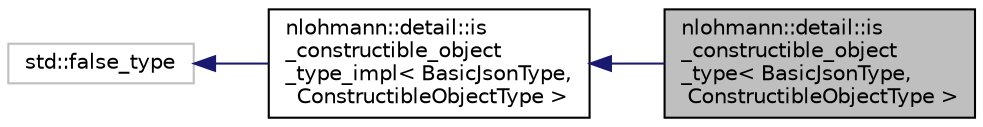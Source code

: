 digraph "nlohmann::detail::is_constructible_object_type&lt; BasicJsonType, ConstructibleObjectType &gt;"
{
 // LATEX_PDF_SIZE
  edge [fontname="Helvetica",fontsize="10",labelfontname="Helvetica",labelfontsize="10"];
  node [fontname="Helvetica",fontsize="10",shape=record];
  rankdir="LR";
  Node1 [label="nlohmann::detail::is\l_constructible_object\l_type\< BasicJsonType,\l ConstructibleObjectType \>",height=0.2,width=0.4,color="black", fillcolor="grey75", style="filled", fontcolor="black",tooltip=" "];
  Node2 -> Node1 [dir="back",color="midnightblue",fontsize="10",style="solid"];
  Node2 [label="nlohmann::detail::is\l_constructible_object\l_type_impl\< BasicJsonType,\l ConstructibleObjectType \>",height=0.2,width=0.4,color="black", fillcolor="white", style="filled",URL="$structnlohmann_1_1detail_1_1is__constructible__object__type__impl.html",tooltip=" "];
  Node3 -> Node2 [dir="back",color="midnightblue",fontsize="10",style="solid"];
  Node3 [label="std::false_type",height=0.2,width=0.4,color="grey75", fillcolor="white", style="filled",tooltip=" "];
}
